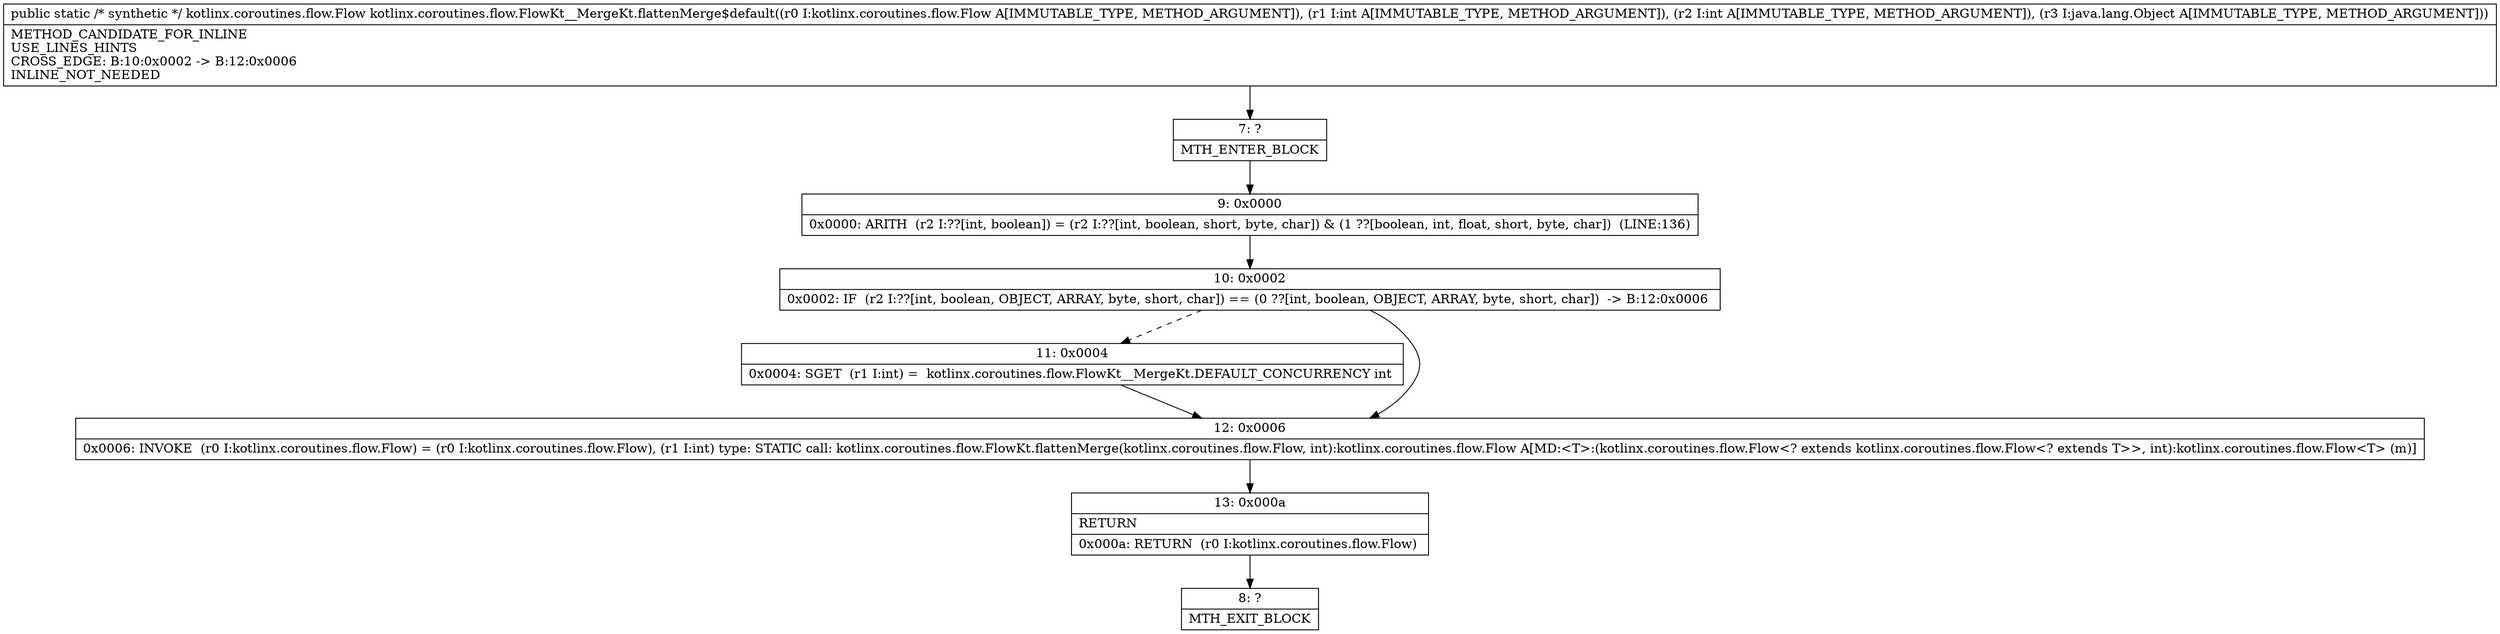 digraph "CFG forkotlinx.coroutines.flow.FlowKt__MergeKt.flattenMerge$default(Lkotlinx\/coroutines\/flow\/Flow;IILjava\/lang\/Object;)Lkotlinx\/coroutines\/flow\/Flow;" {
Node_7 [shape=record,label="{7\:\ ?|MTH_ENTER_BLOCK\l}"];
Node_9 [shape=record,label="{9\:\ 0x0000|0x0000: ARITH  (r2 I:??[int, boolean]) = (r2 I:??[int, boolean, short, byte, char]) & (1 ??[boolean, int, float, short, byte, char])  (LINE:136)\l}"];
Node_10 [shape=record,label="{10\:\ 0x0002|0x0002: IF  (r2 I:??[int, boolean, OBJECT, ARRAY, byte, short, char]) == (0 ??[int, boolean, OBJECT, ARRAY, byte, short, char])  \-\> B:12:0x0006 \l}"];
Node_11 [shape=record,label="{11\:\ 0x0004|0x0004: SGET  (r1 I:int) =  kotlinx.coroutines.flow.FlowKt__MergeKt.DEFAULT_CONCURRENCY int \l}"];
Node_12 [shape=record,label="{12\:\ 0x0006|0x0006: INVOKE  (r0 I:kotlinx.coroutines.flow.Flow) = (r0 I:kotlinx.coroutines.flow.Flow), (r1 I:int) type: STATIC call: kotlinx.coroutines.flow.FlowKt.flattenMerge(kotlinx.coroutines.flow.Flow, int):kotlinx.coroutines.flow.Flow A[MD:\<T\>:(kotlinx.coroutines.flow.Flow\<? extends kotlinx.coroutines.flow.Flow\<? extends T\>\>, int):kotlinx.coroutines.flow.Flow\<T\> (m)]\l}"];
Node_13 [shape=record,label="{13\:\ 0x000a|RETURN\l|0x000a: RETURN  (r0 I:kotlinx.coroutines.flow.Flow) \l}"];
Node_8 [shape=record,label="{8\:\ ?|MTH_EXIT_BLOCK\l}"];
MethodNode[shape=record,label="{public static \/* synthetic *\/ kotlinx.coroutines.flow.Flow kotlinx.coroutines.flow.FlowKt__MergeKt.flattenMerge$default((r0 I:kotlinx.coroutines.flow.Flow A[IMMUTABLE_TYPE, METHOD_ARGUMENT]), (r1 I:int A[IMMUTABLE_TYPE, METHOD_ARGUMENT]), (r2 I:int A[IMMUTABLE_TYPE, METHOD_ARGUMENT]), (r3 I:java.lang.Object A[IMMUTABLE_TYPE, METHOD_ARGUMENT]))  | METHOD_CANDIDATE_FOR_INLINE\lUSE_LINES_HINTS\lCROSS_EDGE: B:10:0x0002 \-\> B:12:0x0006\lINLINE_NOT_NEEDED\l}"];
MethodNode -> Node_7;Node_7 -> Node_9;
Node_9 -> Node_10;
Node_10 -> Node_11[style=dashed];
Node_10 -> Node_12;
Node_11 -> Node_12;
Node_12 -> Node_13;
Node_13 -> Node_8;
}

